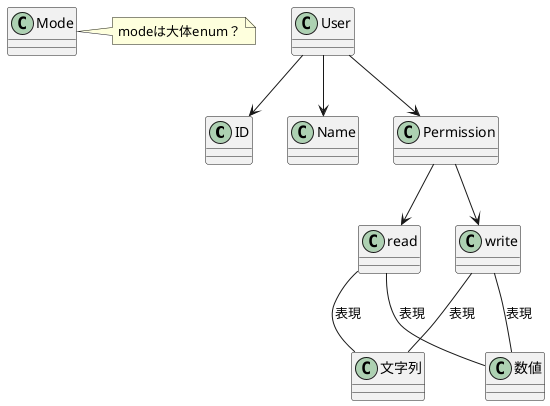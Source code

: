 @startuml APPLICATION

class ID{}

Class Name{}

Class Mode{}

note right of Mode
    modeは大体enum？
end note


Class Permission{}

Class 文字列{}
Class 数値{}
Class read{}
Class write{}

Permission --> read
read -- 数値 : 表現
read -- 文字列 : 表現
Permission --> write
write -- 数値 : 表現
write -- 文字列 : 表現

Class User{}
User --> ID
User --> Permission
User --> Name



@enduml